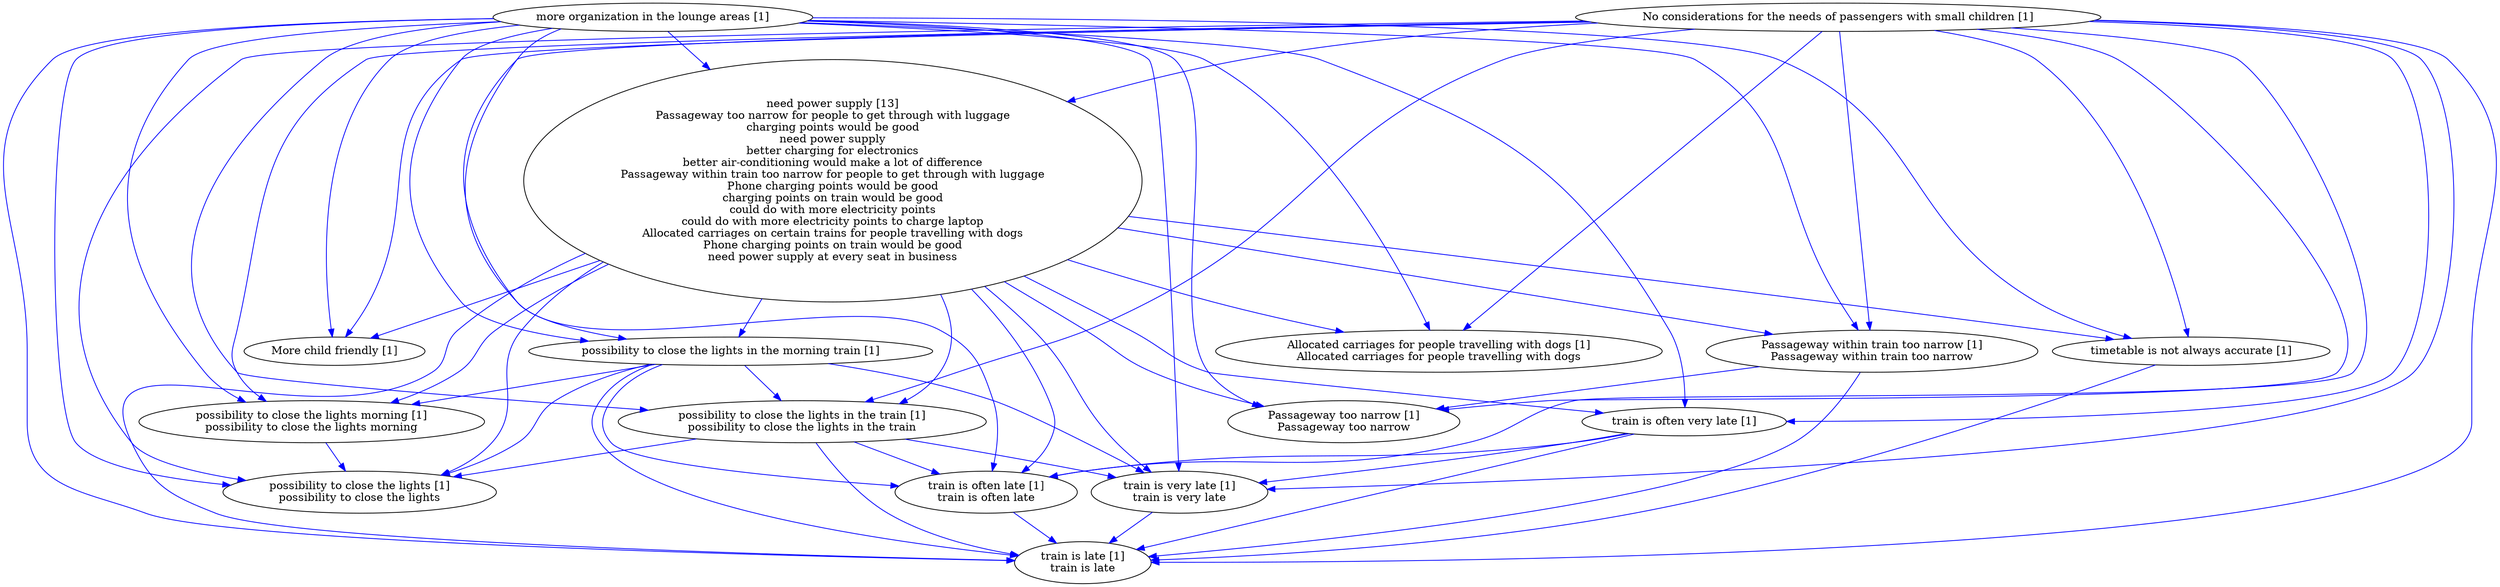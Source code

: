 digraph collapsedGraph {
"need power supply [13]\nPassageway too narrow for people to get through with luggage\ncharging points would be good\nneed power supply\nbetter charging for electronics\nbetter air-conditioning would make a lot of difference\nPassageway within train too narrow for people to get through with luggage\nPhone charging points would be good\ncharging points on train would be good\ncould do with more electricity points\ncould do with more electricity points to charge laptop\nAllocated carriages on certain trains for people travelling with dogs\nPhone charging points on train would be good\nneed power supply at every seat in business""Allocated carriages for people travelling with dogs [1]\nAllocated carriages for people travelling with dogs""More child friendly [1]""No considerations for the needs of passengers with small children [1]""Passageway too narrow [1]\nPassageway too narrow""Passageway within train too narrow [1]\nPassageway within train too narrow""more organization in the lounge areas [1]""possibility to close the lights in the morning train [1]""possibility to close the lights in the train [1]\npossibility to close the lights in the train""possibility to close the lights [1]\npossibility to close the lights""possibility to close the lights morning [1]\npossibility to close the lights morning""timetable is not always accurate [1]""train is often very late [1]""train is often late [1]\ntrain is often late""train is late [1]\ntrain is late""train is very late [1]\ntrain is very late""No considerations for the needs of passengers with small children [1]" -> "More child friendly [1]" [color=blue]
"Passageway within train too narrow [1]\nPassageway within train too narrow" -> "Passageway too narrow [1]\nPassageway too narrow" [color=blue]
"more organization in the lounge areas [1]" -> "More child friendly [1]" [color=blue]
"possibility to close the lights in the morning train [1]" -> "possibility to close the lights in the train [1]\npossibility to close the lights in the train" [color=blue]
"possibility to close the lights in the train [1]\npossibility to close the lights in the train" -> "possibility to close the lights [1]\npossibility to close the lights" [color=blue]
"possibility to close the lights in the morning train [1]" -> "possibility to close the lights morning [1]\npossibility to close the lights morning" [color=blue]
"possibility to close the lights morning [1]\npossibility to close the lights morning" -> "possibility to close the lights [1]\npossibility to close the lights" [color=blue]
"possibility to close the lights in the morning train [1]" -> "possibility to close the lights [1]\npossibility to close the lights" [color=blue]
"need power supply [13]\nPassageway too narrow for people to get through with luggage\ncharging points would be good\nneed power supply\nbetter charging for electronics\nbetter air-conditioning would make a lot of difference\nPassageway within train too narrow for people to get through with luggage\nPhone charging points would be good\ncharging points on train would be good\ncould do with more electricity points\ncould do with more electricity points to charge laptop\nAllocated carriages on certain trains for people travelling with dogs\nPhone charging points on train would be good\nneed power supply at every seat in business" -> "possibility to close the lights in the morning train [1]" [color=blue]
"No considerations for the needs of passengers with small children [1]" -> "timetable is not always accurate [1]" [color=blue]
"more organization in the lounge areas [1]" -> "timetable is not always accurate [1]" [color=blue]
"train is often very late [1]" -> "train is often late [1]\ntrain is often late" [color=blue]
"train is often late [1]\ntrain is often late" -> "train is late [1]\ntrain is late" [color=blue]
"train is often very late [1]" -> "train is very late [1]\ntrain is very late" [color=blue]
"train is very late [1]\ntrain is very late" -> "train is late [1]\ntrain is late" [color=blue]
"train is often very late [1]" -> "train is late [1]\ntrain is late" [color=blue]
"No considerations for the needs of passengers with small children [1]" -> "train is often very late [1]" [color=blue]
"No considerations for the needs of passengers with small children [1]" -> "train is often late [1]\ntrain is often late" [color=blue]
"No considerations for the needs of passengers with small children [1]" -> "train is late [1]\ntrain is late" [color=blue]
"No considerations for the needs of passengers with small children [1]" -> "train is very late [1]\ntrain is very late" [color=blue]
"Passageway within train too narrow [1]\nPassageway within train too narrow" -> "train is late [1]\ntrain is late" [color=blue]
"more organization in the lounge areas [1]" -> "train is often very late [1]" [color=blue]
"more organization in the lounge areas [1]" -> "train is often late [1]\ntrain is often late" [color=blue]
"more organization in the lounge areas [1]" -> "train is late [1]\ntrain is late" [color=blue]
"more organization in the lounge areas [1]" -> "train is very late [1]\ntrain is very late" [color=blue]
"possibility to close the lights in the morning train [1]" -> "train is often late [1]\ntrain is often late" [color=blue]
"possibility to close the lights in the morning train [1]" -> "train is late [1]\ntrain is late" [color=blue]
"possibility to close the lights in the morning train [1]" -> "train is very late [1]\ntrain is very late" [color=blue]
"possibility to close the lights in the train [1]\npossibility to close the lights in the train" -> "train is often late [1]\ntrain is often late" [color=blue]
"possibility to close the lights in the train [1]\npossibility to close the lights in the train" -> "train is late [1]\ntrain is late" [color=blue]
"possibility to close the lights in the train [1]\npossibility to close the lights in the train" -> "train is very late [1]\ntrain is very late" [color=blue]
"timetable is not always accurate [1]" -> "train is late [1]\ntrain is late" [color=blue]
"need power supply [13]\nPassageway too narrow for people to get through with luggage\ncharging points would be good\nneed power supply\nbetter charging for electronics\nbetter air-conditioning would make a lot of difference\nPassageway within train too narrow for people to get through with luggage\nPhone charging points would be good\ncharging points on train would be good\ncould do with more electricity points\ncould do with more electricity points to charge laptop\nAllocated carriages on certain trains for people travelling with dogs\nPhone charging points on train would be good\nneed power supply at every seat in business" -> "possibility to close the lights in the train [1]\npossibility to close the lights in the train" [color=blue]
"need power supply [13]\nPassageway too narrow for people to get through with luggage\ncharging points would be good\nneed power supply\nbetter charging for electronics\nbetter air-conditioning would make a lot of difference\nPassageway within train too narrow for people to get through with luggage\nPhone charging points would be good\ncharging points on train would be good\ncould do with more electricity points\ncould do with more electricity points to charge laptop\nAllocated carriages on certain trains for people travelling with dogs\nPhone charging points on train would be good\nneed power supply at every seat in business" -> "train is often very late [1]" [color=blue]
"need power supply [13]\nPassageway too narrow for people to get through with luggage\ncharging points would be good\nneed power supply\nbetter charging for electronics\nbetter air-conditioning would make a lot of difference\nPassageway within train too narrow for people to get through with luggage\nPhone charging points would be good\ncharging points on train would be good\ncould do with more electricity points\ncould do with more electricity points to charge laptop\nAllocated carriages on certain trains for people travelling with dogs\nPhone charging points on train would be good\nneed power supply at every seat in business" -> "Passageway within train too narrow [1]\nPassageway within train too narrow" [color=blue]
"No considerations for the needs of passengers with small children [1]" -> "possibility to close the lights in the morning train [1]" [color=blue]
"No considerations for the needs of passengers with small children [1]" -> "possibility to close the lights in the train [1]\npossibility to close the lights in the train" [color=blue]
"No considerations for the needs of passengers with small children [1]" -> "Passageway within train too narrow [1]\nPassageway within train too narrow" [color=blue]
"No considerations for the needs of passengers with small children [1]" -> "need power supply [13]\nPassageway too narrow for people to get through with luggage\ncharging points would be good\nneed power supply\nbetter charging for electronics\nbetter air-conditioning would make a lot of difference\nPassageway within train too narrow for people to get through with luggage\nPhone charging points would be good\ncharging points on train would be good\ncould do with more electricity points\ncould do with more electricity points to charge laptop\nAllocated carriages on certain trains for people travelling with dogs\nPhone charging points on train would be good\nneed power supply at every seat in business" [color=blue]
"need power supply [13]\nPassageway too narrow for people to get through with luggage\ncharging points would be good\nneed power supply\nbetter charging for electronics\nbetter air-conditioning would make a lot of difference\nPassageway within train too narrow for people to get through with luggage\nPhone charging points would be good\ncharging points on train would be good\ncould do with more electricity points\ncould do with more electricity points to charge laptop\nAllocated carriages on certain trains for people travelling with dogs\nPhone charging points on train would be good\nneed power supply at every seat in business" -> "timetable is not always accurate [1]" [color=blue]
"need power supply [13]\nPassageway too narrow for people to get through with luggage\ncharging points would be good\nneed power supply\nbetter charging for electronics\nbetter air-conditioning would make a lot of difference\nPassageway within train too narrow for people to get through with luggage\nPhone charging points would be good\ncharging points on train would be good\ncould do with more electricity points\ncould do with more electricity points to charge laptop\nAllocated carriages on certain trains for people travelling with dogs\nPhone charging points on train would be good\nneed power supply at every seat in business" -> "train is very late [1]\ntrain is very late" [color=blue]
"need power supply [13]\nPassageway too narrow for people to get through with luggage\ncharging points would be good\nneed power supply\nbetter charging for electronics\nbetter air-conditioning would make a lot of difference\nPassageway within train too narrow for people to get through with luggage\nPhone charging points would be good\ncharging points on train would be good\ncould do with more electricity points\ncould do with more electricity points to charge laptop\nAllocated carriages on certain trains for people travelling with dogs\nPhone charging points on train would be good\nneed power supply at every seat in business" -> "train is often late [1]\ntrain is often late" [color=blue]
"need power supply [13]\nPassageway too narrow for people to get through with luggage\ncharging points would be good\nneed power supply\nbetter charging for electronics\nbetter air-conditioning would make a lot of difference\nPassageway within train too narrow for people to get through with luggage\nPhone charging points would be good\ncharging points on train would be good\ncould do with more electricity points\ncould do with more electricity points to charge laptop\nAllocated carriages on certain trains for people travelling with dogs\nPhone charging points on train would be good\nneed power supply at every seat in business" -> "train is late [1]\ntrain is late" [color=blue]
"need power supply [13]\nPassageway too narrow for people to get through with luggage\ncharging points would be good\nneed power supply\nbetter charging for electronics\nbetter air-conditioning would make a lot of difference\nPassageway within train too narrow for people to get through with luggage\nPhone charging points would be good\ncharging points on train would be good\ncould do with more electricity points\ncould do with more electricity points to charge laptop\nAllocated carriages on certain trains for people travelling with dogs\nPhone charging points on train would be good\nneed power supply at every seat in business" -> "Allocated carriages for people travelling with dogs [1]\nAllocated carriages for people travelling with dogs" [color=blue]
"need power supply [13]\nPassageway too narrow for people to get through with luggage\ncharging points would be good\nneed power supply\nbetter charging for electronics\nbetter air-conditioning would make a lot of difference\nPassageway within train too narrow for people to get through with luggage\nPhone charging points would be good\ncharging points on train would be good\ncould do with more electricity points\ncould do with more electricity points to charge laptop\nAllocated carriages on certain trains for people travelling with dogs\nPhone charging points on train would be good\nneed power supply at every seat in business" -> "possibility to close the lights [1]\npossibility to close the lights" [color=blue]
"need power supply [13]\nPassageway too narrow for people to get through with luggage\ncharging points would be good\nneed power supply\nbetter charging for electronics\nbetter air-conditioning would make a lot of difference\nPassageway within train too narrow for people to get through with luggage\nPhone charging points would be good\ncharging points on train would be good\ncould do with more electricity points\ncould do with more electricity points to charge laptop\nAllocated carriages on certain trains for people travelling with dogs\nPhone charging points on train would be good\nneed power supply at every seat in business" -> "More child friendly [1]" [color=blue]
"need power supply [13]\nPassageway too narrow for people to get through with luggage\ncharging points would be good\nneed power supply\nbetter charging for electronics\nbetter air-conditioning would make a lot of difference\nPassageway within train too narrow for people to get through with luggage\nPhone charging points would be good\ncharging points on train would be good\ncould do with more electricity points\ncould do with more electricity points to charge laptop\nAllocated carriages on certain trains for people travelling with dogs\nPhone charging points on train would be good\nneed power supply at every seat in business" -> "Passageway too narrow [1]\nPassageway too narrow" [color=blue]
"more organization in the lounge areas [1]" -> "possibility to close the lights in the morning train [1]" [color=blue]
"more organization in the lounge areas [1]" -> "possibility to close the lights [1]\npossibility to close the lights" [color=blue]
"more organization in the lounge areas [1]" -> "possibility to close the lights morning [1]\npossibility to close the lights morning" [color=blue]
"more organization in the lounge areas [1]" -> "possibility to close the lights in the train [1]\npossibility to close the lights in the train" [color=blue]
"more organization in the lounge areas [1]" -> "Allocated carriages for people travelling with dogs [1]\nAllocated carriages for people travelling with dogs" [color=blue]
"more organization in the lounge areas [1]" -> "Passageway too narrow [1]\nPassageway too narrow" [color=blue]
"more organization in the lounge areas [1]" -> "need power supply [13]\nPassageway too narrow for people to get through with luggage\ncharging points would be good\nneed power supply\nbetter charging for electronics\nbetter air-conditioning would make a lot of difference\nPassageway within train too narrow for people to get through with luggage\nPhone charging points would be good\ncharging points on train would be good\ncould do with more electricity points\ncould do with more electricity points to charge laptop\nAllocated carriages on certain trains for people travelling with dogs\nPhone charging points on train would be good\nneed power supply at every seat in business" [color=blue]
"more organization in the lounge areas [1]" -> "Passageway within train too narrow [1]\nPassageway within train too narrow" [color=blue]
"No considerations for the needs of passengers with small children [1]" -> "possibility to close the lights [1]\npossibility to close the lights" [color=blue]
"No considerations for the needs of passengers with small children [1]" -> "possibility to close the lights morning [1]\npossibility to close the lights morning" [color=blue]
"No considerations for the needs of passengers with small children [1]" -> "Allocated carriages for people travelling with dogs [1]\nAllocated carriages for people travelling with dogs" [color=blue]
"No considerations for the needs of passengers with small children [1]" -> "Passageway too narrow [1]\nPassageway too narrow" [color=blue]
"need power supply [13]\nPassageway too narrow for people to get through with luggage\ncharging points would be good\nneed power supply\nbetter charging for electronics\nbetter air-conditioning would make a lot of difference\nPassageway within train too narrow for people to get through with luggage\nPhone charging points would be good\ncharging points on train would be good\ncould do with more electricity points\ncould do with more electricity points to charge laptop\nAllocated carriages on certain trains for people travelling with dogs\nPhone charging points on train would be good\nneed power supply at every seat in business" -> "possibility to close the lights morning [1]\npossibility to close the lights morning" [color=blue]
}